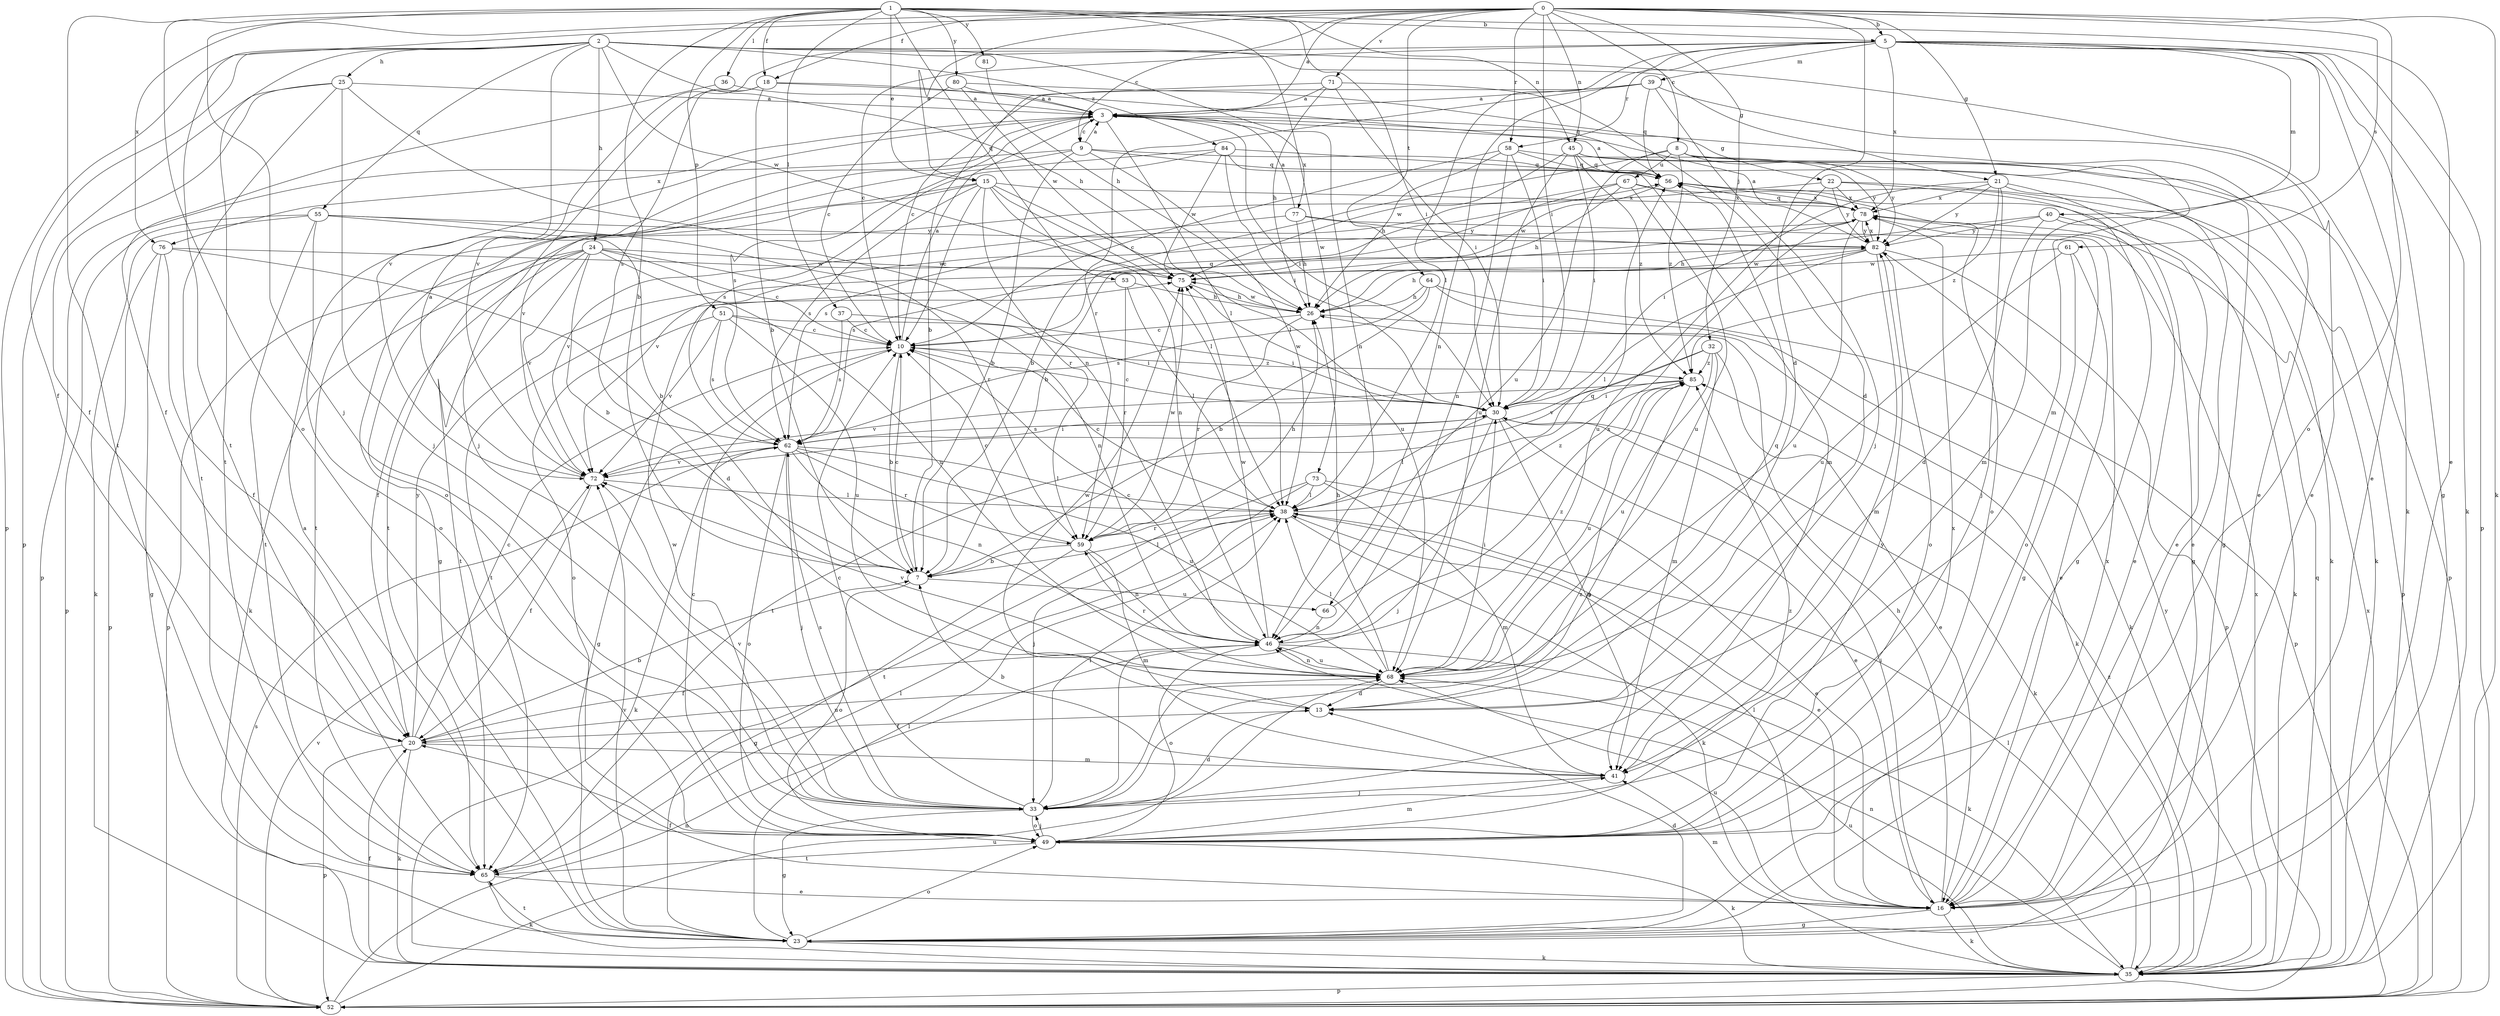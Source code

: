 strict digraph  {
0;
1;
2;
3;
5;
7;
8;
9;
10;
13;
15;
16;
18;
20;
21;
22;
23;
24;
25;
26;
30;
32;
33;
35;
36;
37;
38;
39;
40;
41;
45;
46;
49;
51;
52;
53;
55;
56;
58;
59;
61;
62;
64;
65;
66;
67;
68;
71;
72;
73;
75;
76;
77;
78;
80;
81;
82;
84;
85;
0 -> 3  [label=a];
0 -> 5  [label=b];
0 -> 8  [label=c];
0 -> 9  [label=c];
0 -> 13  [label=d];
0 -> 15  [label=e];
0 -> 18  [label=f];
0 -> 21  [label=g];
0 -> 30  [label=i];
0 -> 32  [label=j];
0 -> 35  [label=k];
0 -> 45  [label=n];
0 -> 49  [label=o];
0 -> 58  [label=r];
0 -> 61  [label=s];
0 -> 64  [label=t];
0 -> 65  [label=t];
0 -> 71  [label=v];
0 -> 76  [label=x];
1 -> 5  [label=b];
1 -> 7  [label=b];
1 -> 15  [label=e];
1 -> 16  [label=e];
1 -> 18  [label=f];
1 -> 30  [label=i];
1 -> 33  [label=j];
1 -> 36  [label=l];
1 -> 37  [label=l];
1 -> 45  [label=n];
1 -> 49  [label=o];
1 -> 51  [label=p];
1 -> 53  [label=q];
1 -> 65  [label=t];
1 -> 73  [label=w];
1 -> 80  [label=y];
1 -> 81  [label=y];
2 -> 20  [label=f];
2 -> 21  [label=g];
2 -> 24  [label=h];
2 -> 25  [label=h];
2 -> 26  [label=h];
2 -> 35  [label=k];
2 -> 46  [label=n];
2 -> 52  [label=p];
2 -> 55  [label=q];
2 -> 65  [label=t];
2 -> 72  [label=v];
2 -> 75  [label=w];
2 -> 84  [label=z];
3 -> 9  [label=c];
3 -> 22  [label=g];
3 -> 30  [label=i];
3 -> 38  [label=l];
3 -> 62  [label=s];
3 -> 76  [label=x];
3 -> 77  [label=x];
5 -> 10  [label=c];
5 -> 16  [label=e];
5 -> 23  [label=g];
5 -> 35  [label=k];
5 -> 38  [label=l];
5 -> 39  [label=m];
5 -> 40  [label=m];
5 -> 41  [label=m];
5 -> 46  [label=n];
5 -> 52  [label=p];
5 -> 58  [label=r];
5 -> 72  [label=v];
5 -> 78  [label=x];
7 -> 10  [label=c];
7 -> 38  [label=l];
7 -> 49  [label=o];
7 -> 66  [label=u];
8 -> 7  [label=b];
8 -> 35  [label=k];
8 -> 41  [label=m];
8 -> 66  [label=u];
8 -> 67  [label=u];
8 -> 82  [label=y];
8 -> 85  [label=z];
9 -> 3  [label=a];
9 -> 7  [label=b];
9 -> 35  [label=k];
9 -> 38  [label=l];
9 -> 49  [label=o];
9 -> 52  [label=p];
9 -> 56  [label=q];
10 -> 3  [label=a];
10 -> 7  [label=b];
10 -> 23  [label=g];
10 -> 56  [label=q];
10 -> 85  [label=z];
13 -> 20  [label=f];
13 -> 56  [label=q];
13 -> 75  [label=w];
15 -> 10  [label=c];
15 -> 23  [label=g];
15 -> 38  [label=l];
15 -> 46  [label=n];
15 -> 59  [label=r];
15 -> 62  [label=s];
15 -> 65  [label=t];
15 -> 68  [label=u];
15 -> 78  [label=x];
16 -> 20  [label=f];
16 -> 23  [label=g];
16 -> 26  [label=h];
16 -> 30  [label=i];
16 -> 35  [label=k];
16 -> 38  [label=l];
16 -> 41  [label=m];
16 -> 68  [label=u];
16 -> 78  [label=x];
18 -> 3  [label=a];
18 -> 7  [label=b];
18 -> 33  [label=j];
18 -> 56  [label=q];
18 -> 62  [label=s];
20 -> 7  [label=b];
20 -> 10  [label=c];
20 -> 35  [label=k];
20 -> 41  [label=m];
20 -> 52  [label=p];
20 -> 68  [label=u];
20 -> 82  [label=y];
21 -> 23  [label=g];
21 -> 30  [label=i];
21 -> 33  [label=j];
21 -> 52  [label=p];
21 -> 78  [label=x];
21 -> 82  [label=y];
21 -> 85  [label=z];
22 -> 16  [label=e];
22 -> 23  [label=g];
22 -> 65  [label=t];
22 -> 68  [label=u];
22 -> 78  [label=x];
22 -> 82  [label=y];
23 -> 3  [label=a];
23 -> 13  [label=d];
23 -> 35  [label=k];
23 -> 38  [label=l];
23 -> 49  [label=o];
23 -> 65  [label=t];
23 -> 72  [label=v];
24 -> 7  [label=b];
24 -> 10  [label=c];
24 -> 20  [label=f];
24 -> 35  [label=k];
24 -> 46  [label=n];
24 -> 52  [label=p];
24 -> 65  [label=t];
24 -> 68  [label=u];
24 -> 72  [label=v];
24 -> 75  [label=w];
25 -> 3  [label=a];
25 -> 20  [label=f];
25 -> 33  [label=j];
25 -> 46  [label=n];
25 -> 52  [label=p];
25 -> 65  [label=t];
26 -> 10  [label=c];
26 -> 35  [label=k];
26 -> 59  [label=r];
26 -> 75  [label=w];
30 -> 10  [label=c];
30 -> 16  [label=e];
30 -> 33  [label=j];
30 -> 35  [label=k];
30 -> 38  [label=l];
30 -> 41  [label=m];
30 -> 62  [label=s];
30 -> 75  [label=w];
32 -> 16  [label=e];
32 -> 41  [label=m];
32 -> 65  [label=t];
32 -> 68  [label=u];
32 -> 72  [label=v];
32 -> 85  [label=z];
33 -> 10  [label=c];
33 -> 13  [label=d];
33 -> 23  [label=g];
33 -> 38  [label=l];
33 -> 49  [label=o];
33 -> 62  [label=s];
33 -> 72  [label=v];
33 -> 75  [label=w];
33 -> 85  [label=z];
35 -> 20  [label=f];
35 -> 38  [label=l];
35 -> 46  [label=n];
35 -> 52  [label=p];
35 -> 56  [label=q];
35 -> 68  [label=u];
35 -> 78  [label=x];
35 -> 82  [label=y];
35 -> 85  [label=z];
36 -> 3  [label=a];
36 -> 20  [label=f];
37 -> 10  [label=c];
37 -> 30  [label=i];
37 -> 62  [label=s];
38 -> 10  [label=c];
38 -> 16  [label=e];
38 -> 35  [label=k];
38 -> 59  [label=r];
38 -> 85  [label=z];
39 -> 3  [label=a];
39 -> 10  [label=c];
39 -> 16  [label=e];
39 -> 33  [label=j];
39 -> 56  [label=q];
39 -> 59  [label=r];
40 -> 13  [label=d];
40 -> 16  [label=e];
40 -> 26  [label=h];
40 -> 35  [label=k];
40 -> 82  [label=y];
41 -> 7  [label=b];
41 -> 33  [label=j];
45 -> 23  [label=g];
45 -> 30  [label=i];
45 -> 52  [label=p];
45 -> 56  [label=q];
45 -> 68  [label=u];
45 -> 75  [label=w];
45 -> 85  [label=z];
46 -> 10  [label=c];
46 -> 20  [label=f];
46 -> 35  [label=k];
46 -> 49  [label=o];
46 -> 68  [label=u];
46 -> 75  [label=w];
46 -> 78  [label=x];
46 -> 85  [label=z];
49 -> 10  [label=c];
49 -> 33  [label=j];
49 -> 35  [label=k];
49 -> 41  [label=m];
49 -> 65  [label=t];
49 -> 78  [label=x];
49 -> 82  [label=y];
49 -> 85  [label=z];
51 -> 10  [label=c];
51 -> 30  [label=i];
51 -> 49  [label=o];
51 -> 62  [label=s];
51 -> 68  [label=u];
51 -> 72  [label=v];
52 -> 46  [label=n];
52 -> 62  [label=s];
52 -> 68  [label=u];
52 -> 72  [label=v];
52 -> 78  [label=x];
53 -> 26  [label=h];
53 -> 38  [label=l];
53 -> 59  [label=r];
53 -> 65  [label=t];
55 -> 7  [label=b];
55 -> 35  [label=k];
55 -> 49  [label=o];
55 -> 52  [label=p];
55 -> 59  [label=r];
55 -> 65  [label=t];
55 -> 82  [label=y];
56 -> 3  [label=a];
56 -> 16  [label=e];
56 -> 75  [label=w];
56 -> 78  [label=x];
58 -> 10  [label=c];
58 -> 26  [label=h];
58 -> 30  [label=i];
58 -> 46  [label=n];
58 -> 56  [label=q];
58 -> 82  [label=y];
59 -> 7  [label=b];
59 -> 10  [label=c];
59 -> 23  [label=g];
59 -> 26  [label=h];
59 -> 41  [label=m];
59 -> 46  [label=n];
59 -> 75  [label=w];
61 -> 16  [label=e];
61 -> 49  [label=o];
61 -> 68  [label=u];
61 -> 75  [label=w];
62 -> 30  [label=i];
62 -> 33  [label=j];
62 -> 35  [label=k];
62 -> 38  [label=l];
62 -> 46  [label=n];
62 -> 49  [label=o];
62 -> 59  [label=r];
62 -> 68  [label=u];
62 -> 72  [label=v];
64 -> 7  [label=b];
64 -> 26  [label=h];
64 -> 35  [label=k];
64 -> 52  [label=p];
64 -> 62  [label=s];
65 -> 16  [label=e];
65 -> 35  [label=k];
65 -> 38  [label=l];
66 -> 46  [label=n];
66 -> 56  [label=q];
67 -> 7  [label=b];
67 -> 26  [label=h];
67 -> 49  [label=o];
67 -> 62  [label=s];
67 -> 68  [label=u];
67 -> 78  [label=x];
68 -> 13  [label=d];
68 -> 26  [label=h];
68 -> 30  [label=i];
68 -> 38  [label=l];
68 -> 46  [label=n];
68 -> 59  [label=r];
68 -> 72  [label=v];
71 -> 3  [label=a];
71 -> 7  [label=b];
71 -> 13  [label=d];
71 -> 26  [label=h];
71 -> 30  [label=i];
72 -> 3  [label=a];
72 -> 20  [label=f];
72 -> 38  [label=l];
73 -> 16  [label=e];
73 -> 33  [label=j];
73 -> 38  [label=l];
73 -> 41  [label=m];
73 -> 65  [label=t];
75 -> 26  [label=h];
76 -> 13  [label=d];
76 -> 20  [label=f];
76 -> 23  [label=g];
76 -> 52  [label=p];
76 -> 75  [label=w];
77 -> 3  [label=a];
77 -> 23  [label=g];
77 -> 26  [label=h];
77 -> 72  [label=v];
77 -> 82  [label=y];
78 -> 56  [label=q];
78 -> 62  [label=s];
78 -> 68  [label=u];
78 -> 72  [label=v];
78 -> 82  [label=y];
80 -> 3  [label=a];
80 -> 10  [label=c];
80 -> 16  [label=e];
80 -> 75  [label=w];
81 -> 26  [label=h];
82 -> 3  [label=a];
82 -> 26  [label=h];
82 -> 38  [label=l];
82 -> 41  [label=m];
82 -> 49  [label=o];
82 -> 52  [label=p];
82 -> 75  [label=w];
82 -> 78  [label=x];
84 -> 30  [label=i];
84 -> 41  [label=m];
84 -> 56  [label=q];
84 -> 62  [label=s];
84 -> 72  [label=v];
84 -> 75  [label=w];
85 -> 30  [label=i];
85 -> 33  [label=j];
85 -> 68  [label=u];
85 -> 72  [label=v];
}
